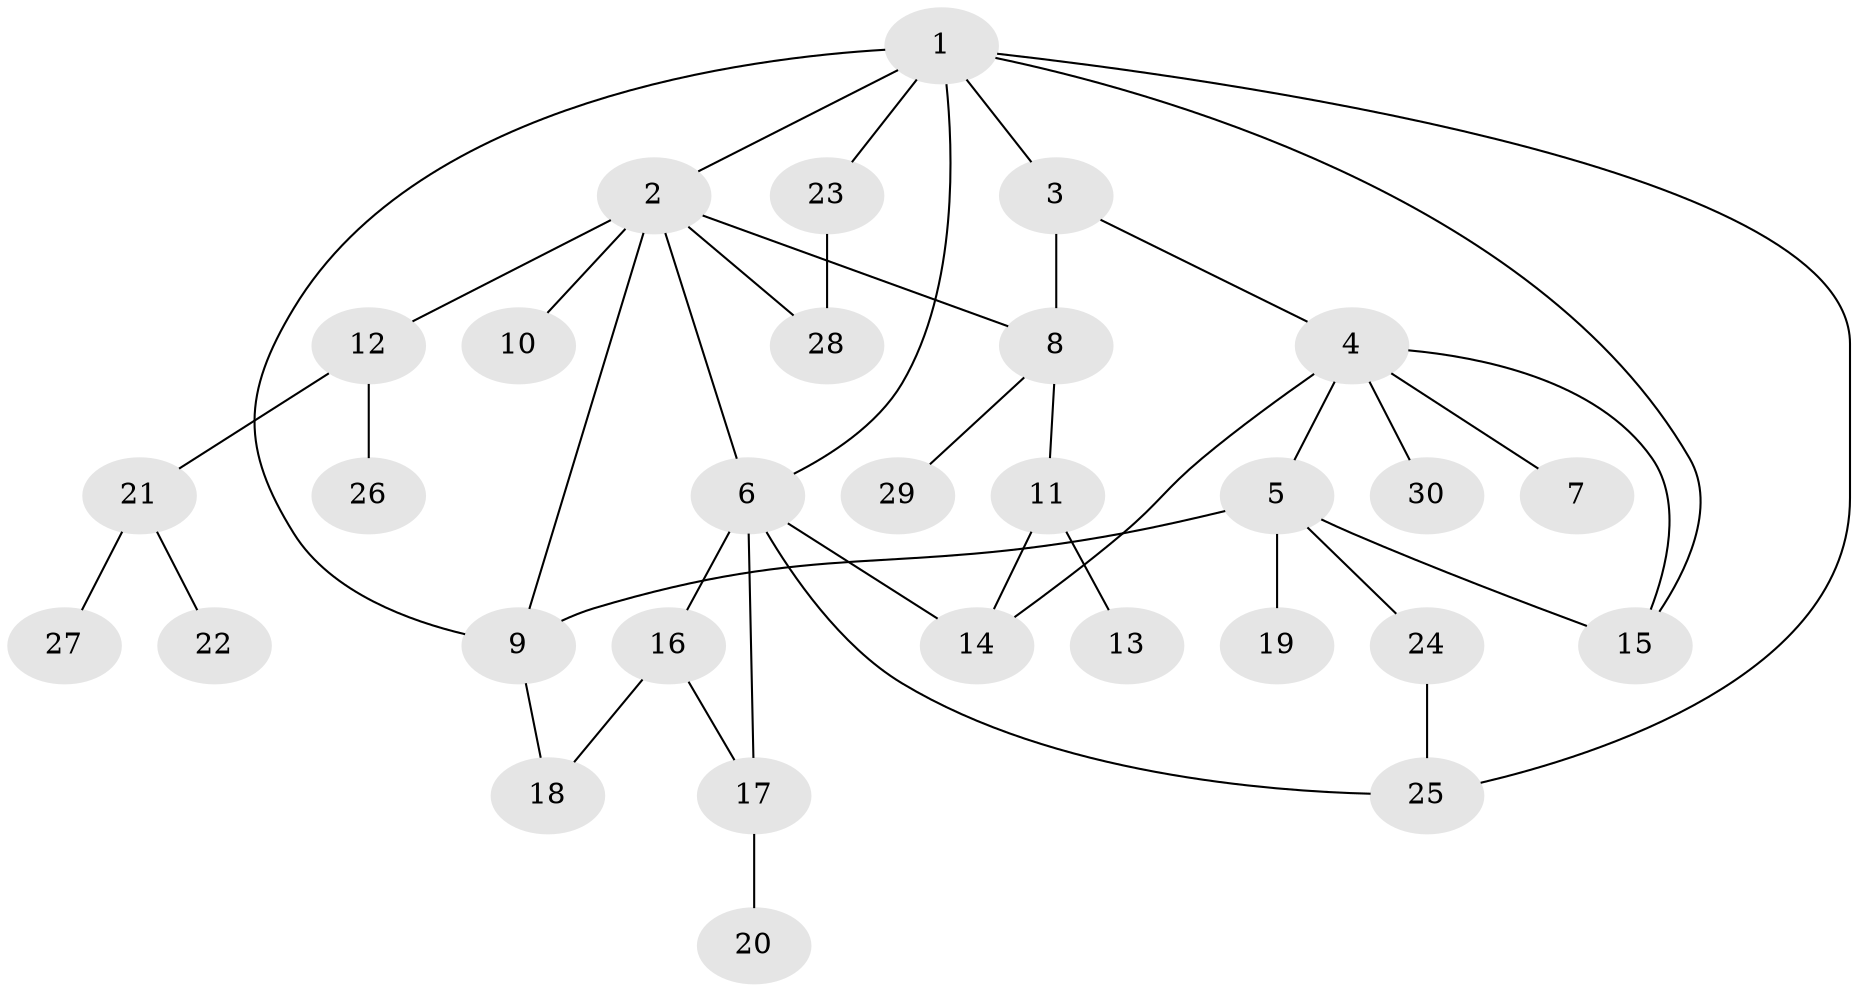 // original degree distribution, {8: 0.01694915254237288, 5: 0.05084745762711865, 4: 0.06779661016949153, 7: 0.05084745762711865, 1: 0.3389830508474576, 3: 0.2033898305084746, 2: 0.2711864406779661}
// Generated by graph-tools (version 1.1) at 2025/34/03/09/25 02:34:11]
// undirected, 30 vertices, 42 edges
graph export_dot {
graph [start="1"]
  node [color=gray90,style=filled];
  1;
  2;
  3;
  4;
  5;
  6;
  7;
  8;
  9;
  10;
  11;
  12;
  13;
  14;
  15;
  16;
  17;
  18;
  19;
  20;
  21;
  22;
  23;
  24;
  25;
  26;
  27;
  28;
  29;
  30;
  1 -- 2 [weight=1.0];
  1 -- 3 [weight=1.0];
  1 -- 6 [weight=1.0];
  1 -- 9 [weight=1.0];
  1 -- 15 [weight=1.0];
  1 -- 23 [weight=1.0];
  1 -- 25 [weight=1.0];
  2 -- 6 [weight=1.0];
  2 -- 8 [weight=1.0];
  2 -- 9 [weight=1.0];
  2 -- 10 [weight=2.0];
  2 -- 12 [weight=1.0];
  2 -- 28 [weight=1.0];
  3 -- 4 [weight=1.0];
  3 -- 8 [weight=1.0];
  4 -- 5 [weight=1.0];
  4 -- 7 [weight=1.0];
  4 -- 14 [weight=1.0];
  4 -- 15 [weight=1.0];
  4 -- 30 [weight=1.0];
  5 -- 9 [weight=1.0];
  5 -- 15 [weight=2.0];
  5 -- 19 [weight=2.0];
  5 -- 24 [weight=1.0];
  6 -- 14 [weight=1.0];
  6 -- 16 [weight=1.0];
  6 -- 17 [weight=1.0];
  6 -- 25 [weight=1.0];
  8 -- 11 [weight=1.0];
  8 -- 29 [weight=1.0];
  9 -- 18 [weight=1.0];
  11 -- 13 [weight=1.0];
  11 -- 14 [weight=1.0];
  12 -- 21 [weight=1.0];
  12 -- 26 [weight=1.0];
  16 -- 17 [weight=1.0];
  16 -- 18 [weight=1.0];
  17 -- 20 [weight=1.0];
  21 -- 22 [weight=1.0];
  21 -- 27 [weight=1.0];
  23 -- 28 [weight=1.0];
  24 -- 25 [weight=1.0];
}
